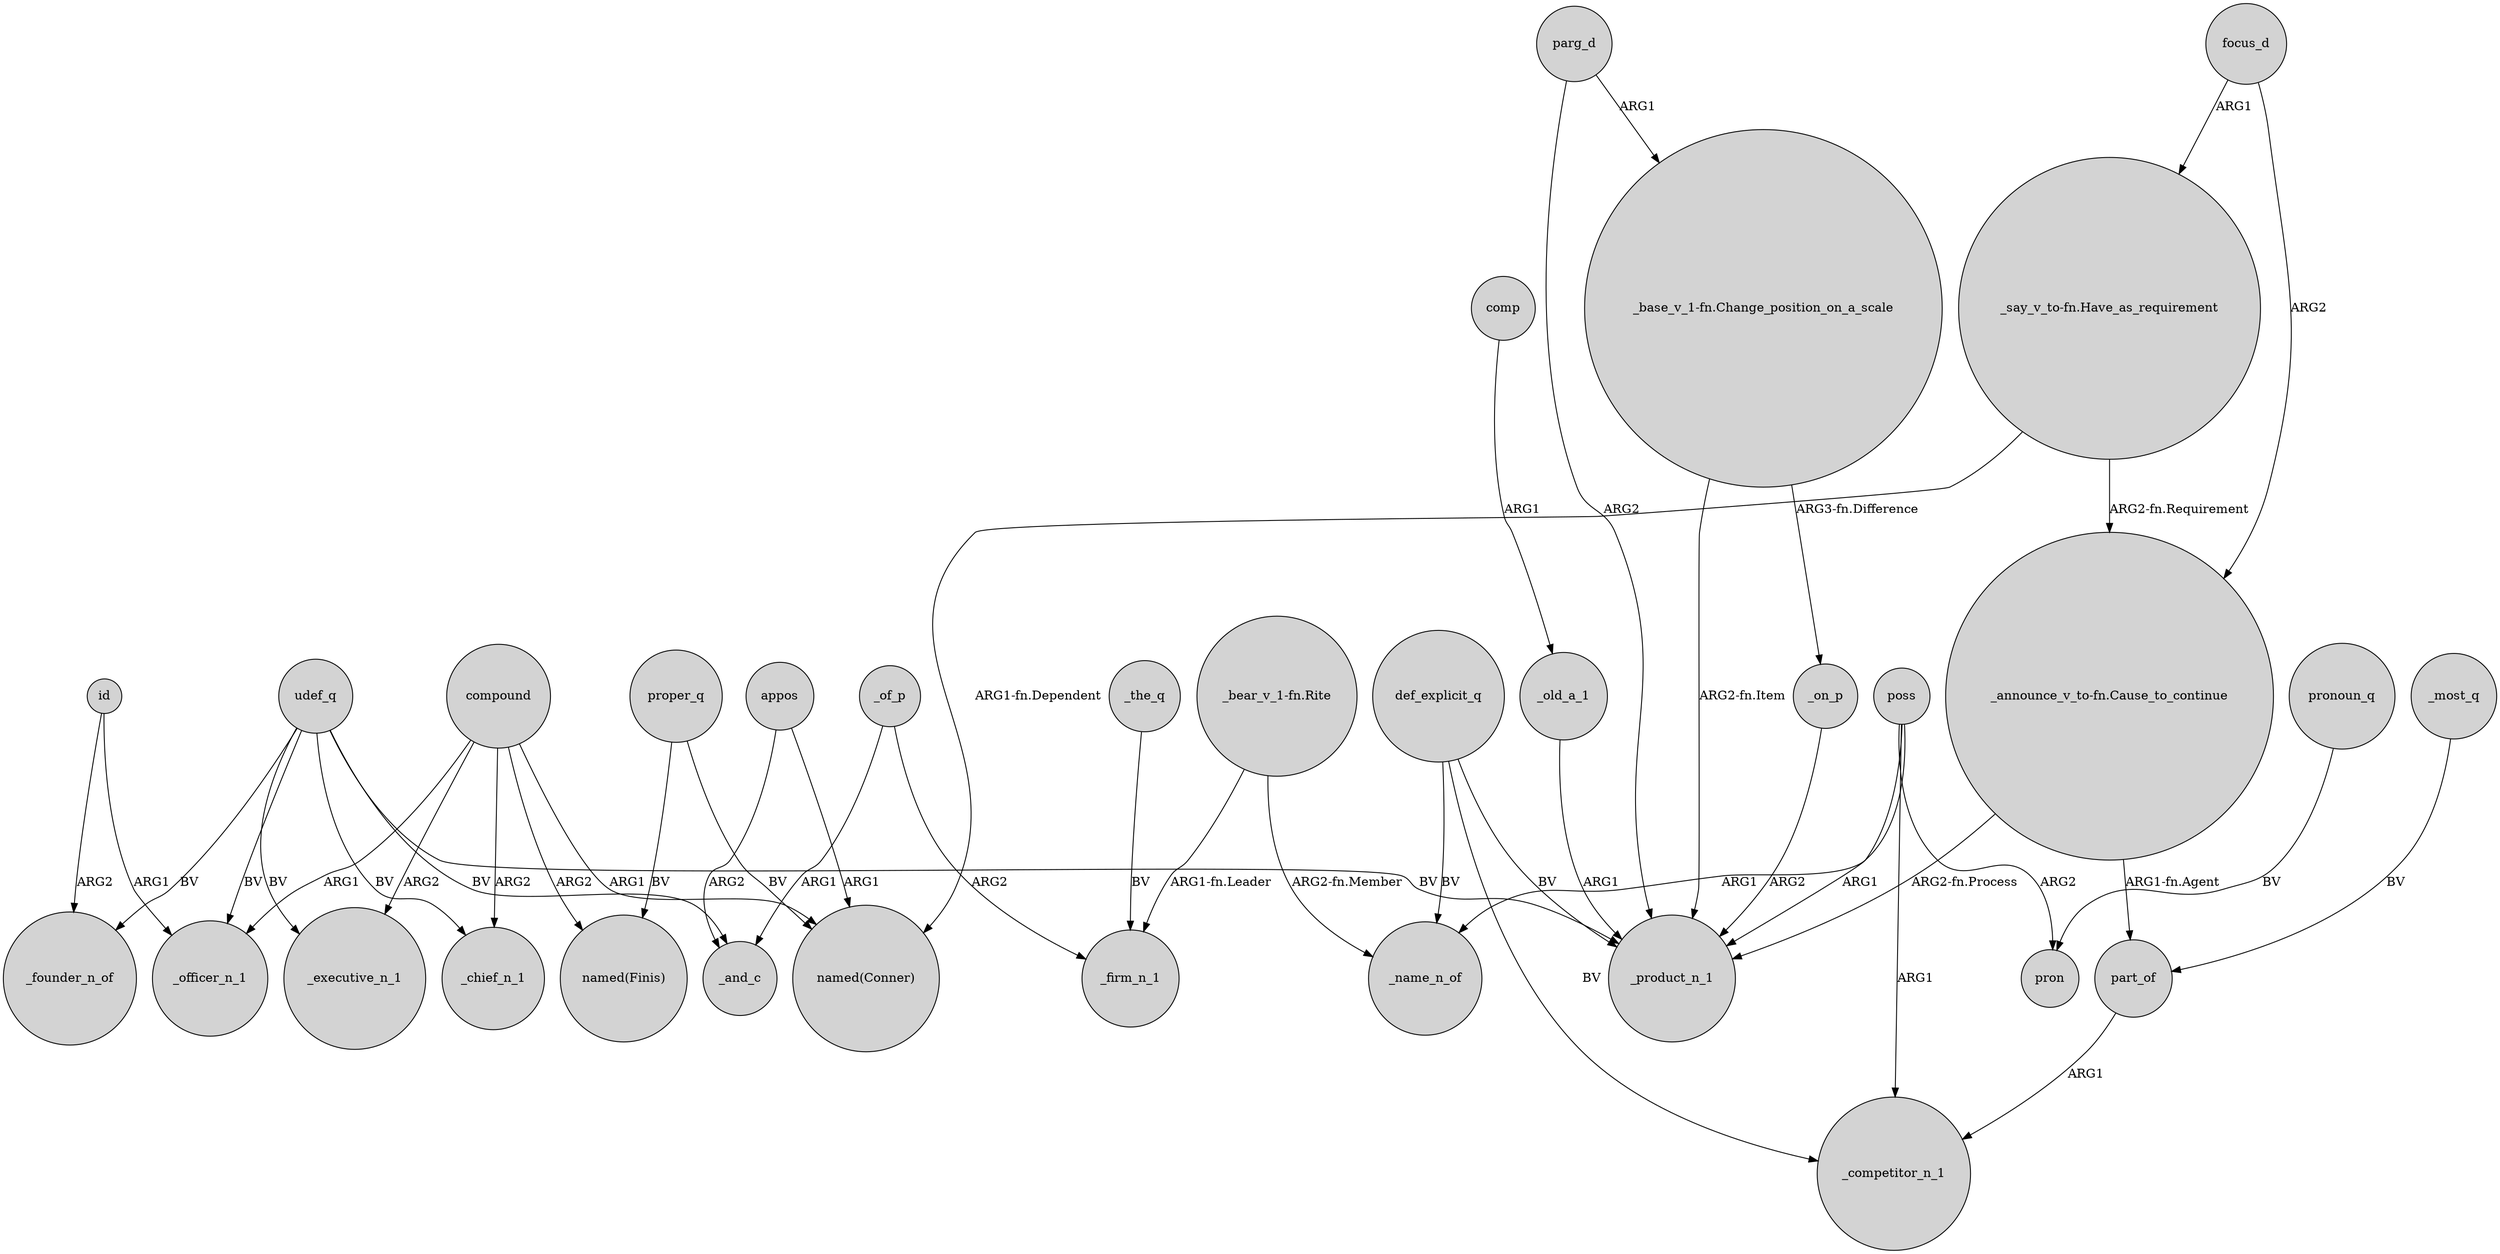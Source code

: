 digraph {
	node [shape=circle style=filled]
	udef_q -> _founder_n_of [label=BV]
	parg_d -> _product_n_1 [label=ARG2]
	def_explicit_q -> _product_n_1 [label=BV]
	"_bear_v_1-fn.Rite" -> _firm_n_1 [label="ARG1-fn.Leader"]
	"_base_v_1-fn.Change_position_on_a_scale" -> _product_n_1 [label="ARG2-fn.Item"]
	poss -> _name_n_of [label=ARG1]
	focus_d -> "_announce_v_to-fn.Cause_to_continue" [label=ARG2]
	compound -> _chief_n_1 [label=ARG2]
	appos -> _and_c [label=ARG2]
	parg_d -> "_base_v_1-fn.Change_position_on_a_scale" [label=ARG1]
	udef_q -> _chief_n_1 [label=BV]
	focus_d -> "_say_v_to-fn.Have_as_requirement" [label=ARG1]
	udef_q -> _product_n_1 [label=BV]
	"_announce_v_to-fn.Cause_to_continue" -> _product_n_1 [label="ARG2-fn.Process"]
	compound -> "named(Finis)" [label=ARG2]
	udef_q -> _and_c [label=BV]
	def_explicit_q -> _competitor_n_1 [label=BV]
	id -> _officer_n_1 [label=ARG1]
	def_explicit_q -> _name_n_of [label=BV]
	_on_p -> _product_n_1 [label=ARG2]
	_of_p -> _and_c [label=ARG1]
	proper_q -> "named(Conner)" [label=BV]
	"_say_v_to-fn.Have_as_requirement" -> "named(Conner)" [label="ARG1-fn.Dependent"]
	pronoun_q -> pron [label=BV]
	udef_q -> _executive_n_1 [label=BV]
	poss -> pron [label=ARG2]
	_the_q -> _firm_n_1 [label=BV]
	proper_q -> "named(Finis)" [label=BV]
	_most_q -> part_of [label=BV]
	_old_a_1 -> _product_n_1 [label=ARG1]
	comp -> _old_a_1 [label=ARG1]
	"_say_v_to-fn.Have_as_requirement" -> "_announce_v_to-fn.Cause_to_continue" [label="ARG2-fn.Requirement"]
	part_of -> _competitor_n_1 [label=ARG1]
	compound -> "named(Conner)" [label=ARG1]
	compound -> _officer_n_1 [label=ARG1]
	udef_q -> _officer_n_1 [label=BV]
	appos -> "named(Conner)" [label=ARG1]
	id -> _founder_n_of [label=ARG2]
	_of_p -> _firm_n_1 [label=ARG2]
	poss -> _product_n_1 [label=ARG1]
	poss -> _competitor_n_1 [label=ARG1]
	"_announce_v_to-fn.Cause_to_continue" -> part_of [label="ARG1-fn.Agent"]
	"_base_v_1-fn.Change_position_on_a_scale" -> _on_p [label="ARG3-fn.Difference"]
	compound -> _executive_n_1 [label=ARG2]
	"_bear_v_1-fn.Rite" -> _name_n_of [label="ARG2-fn.Member"]
}
